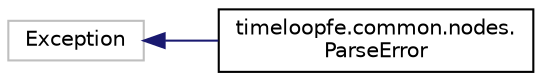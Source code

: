 digraph "Graphical Class Hierarchy"
{
 // LATEX_PDF_SIZE
  edge [fontname="Helvetica",fontsize="10",labelfontname="Helvetica",labelfontsize="10"];
  node [fontname="Helvetica",fontsize="10",shape=record];
  rankdir="LR";
  Node55 [label="Exception",height=0.2,width=0.4,color="grey75", fillcolor="white", style="filled",tooltip=" "];
  Node55 -> Node0 [dir="back",color="midnightblue",fontsize="10",style="solid",fontname="Helvetica"];
  Node0 [label="timeloopfe.common.nodes.\lParseError",height=0.2,width=0.4,color="black", fillcolor="white", style="filled",URL="$classtimeloopfe_1_1common_1_1nodes_1_1ParseError.html",tooltip="Exception for nodes."];
}
